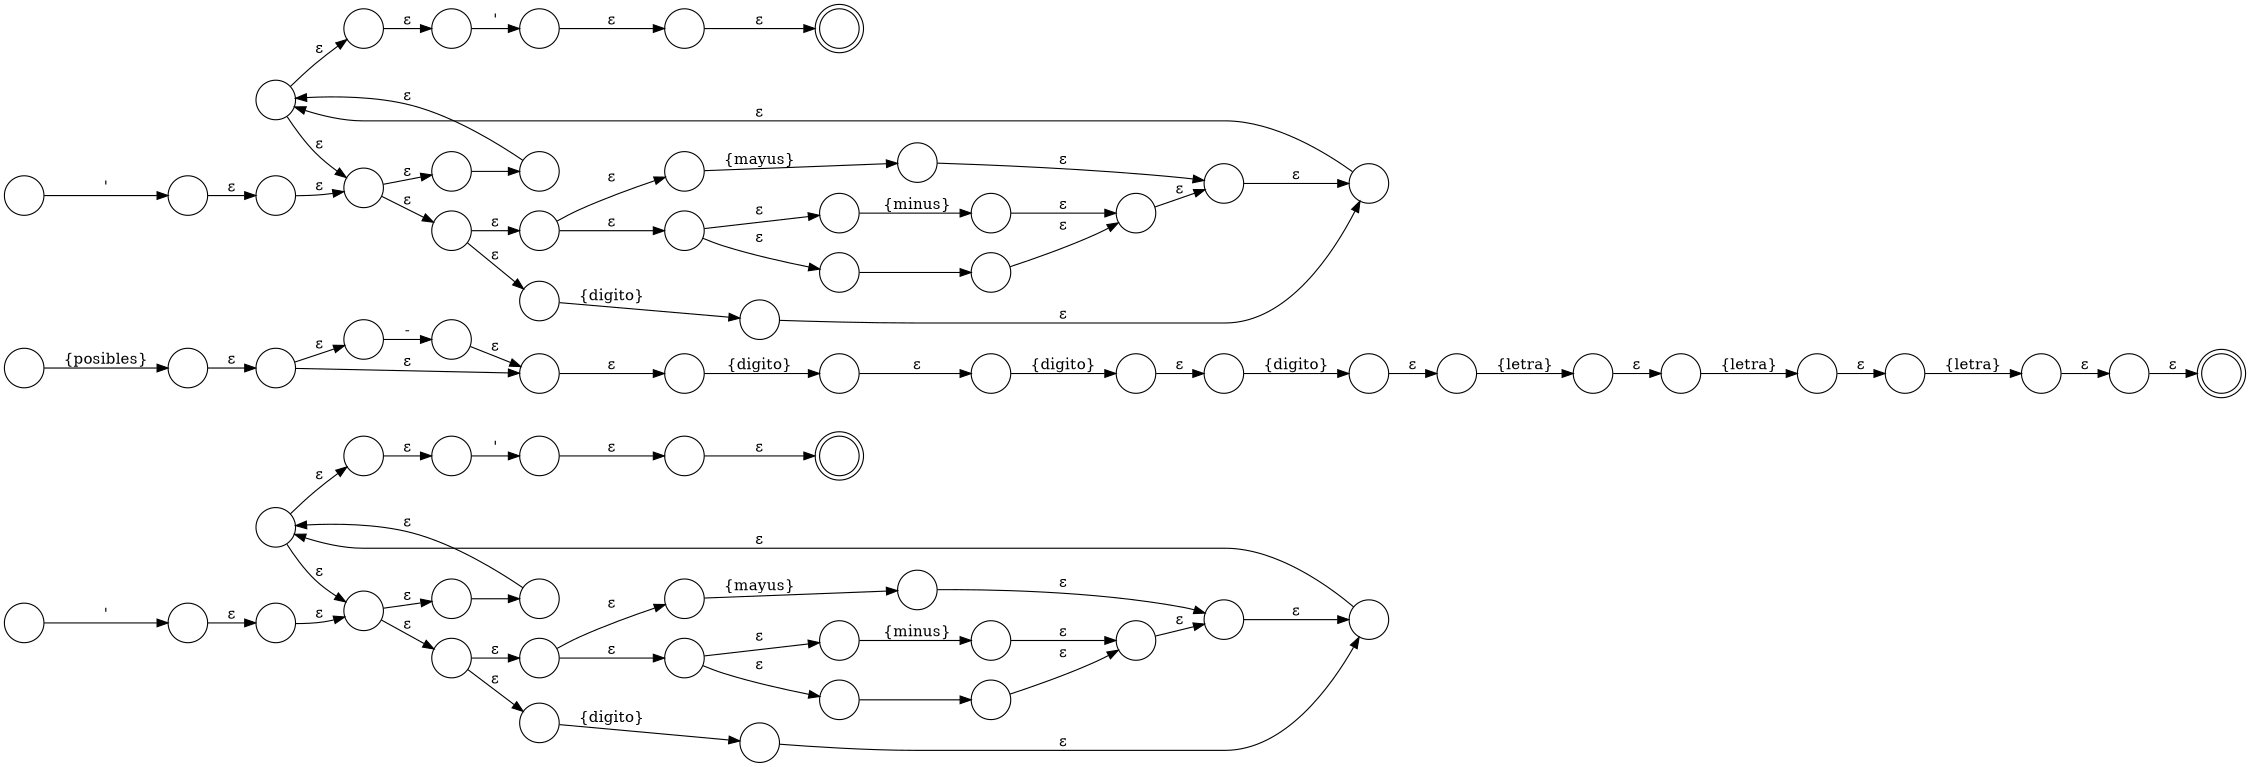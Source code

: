 digraph G{
rankdir=LR
node[shape=circle]
size="15"
0[label=""]1[label=""]0 -> 1 [label=ε]
1[shape = doublecircle];
2[label=""]3[label=""]2 -> 3 [label="\'"]
4[label=""]5[label=""]4 -> 5 [label=" "]
6[label=""]7[label=""]6 -> 7 [label="\{digito\}"]
8[label=""]9[label=""]8 -> 9 [label="\{mayus\}"]
10[label=""]11[label=""]10 -> 11 [label="\{minus\}"]
12[label=""]13[label=""]12 -> 13 [label="\n"]
14[label=""]15[label=""]14 -> 12 [label=ε]
14 -> 10 [label=ε]
13 -> 15 [label=ε]
11 -> 15 [label=ε]
16[label=""]17[label=""]16 -> 14 [label=ε]
16 -> 8 [label=ε]
15 -> 17 [label=ε]
9 -> 17 [label=ε]
18[label=""]19[label=""]18 -> 16 [label=ε]
18 -> 6 [label=ε]
17 -> 19 [label=ε]
7 -> 19 [label=ε]
20[label=""]21[label=""]20 -> 18 [label=ε]
20 -> 4 [label=ε]
19 -> 21 [label=ε]
5 -> 21 [label=ε]
22[label=""]23[label=""]21 -> 23 [label=ε]
22 -> 20 [label=ε]
21 -> 20 [label=ε]
23 -> 2 [label=ε]
24[label=""]25[label=""]24 -> 25 [label="\'"]
25 -> 22 [label=ε]
3 -> 0 [label=ε]
26[label=""]27[label=""]26 -> 27 [label=ε]
27[shape = doublecircle];
28[label=""]29[label=""]28 -> 29 [label="\{letra\}"]
30[label=""]31[label=""]30 -> 31 [label="\{letra\}"]
31 -> 28 [label=ε]
32[label=""]33[label=""]32 -> 33 [label="\{letra\}"]
33 -> 30 [label=ε]
34[label=""]35[label=""]34 -> 35 [label="\{digito\}"]
35 -> 32 [label=ε]
36[label=""]37[label=""]36 -> 37 [label="\{digito\}"]
37 -> 34 [label=ε]
38[label=""]39[label=""]38 -> 39 [label="\{digito\}"]
39 -> 36 [label=ε]
40[label=""]41[label=""]40 -> 41 [label="-"]
42[label=""]43[label=""]42 -> 43 [label=ε]
41 -> 43 [label=ε]
42 -> 40 [label=ε]
43 -> 38 [label=ε]
44[label=""]45[label=""]44 -> 45 [label="\{posibles\}"]
45 -> 42 [label=ε]
29 -> 26 [label=ε]
46[label=""]47[label=""]46 -> 47 [label=ε]
47[shape = doublecircle];
48[label=""]49[label=""]48 -> 49 [label="\'"]
50[label=""]51[label=""]50 -> 51 [label=" "]
52[label=""]53[label=""]52 -> 53 [label="\{digito\}"]
54[label=""]55[label=""]54 -> 55 [label="\{mayus\}"]
56[label=""]57[label=""]56 -> 57 [label="\{minus\}"]
58[label=""]59[label=""]58 -> 59 [label="\n"]
60[label=""]61[label=""]60 -> 58 [label=ε]
60 -> 56 [label=ε]
59 -> 61 [label=ε]
57 -> 61 [label=ε]
62[label=""]63[label=""]62 -> 60 [label=ε]
62 -> 54 [label=ε]
61 -> 63 [label=ε]
55 -> 63 [label=ε]
64[label=""]65[label=""]64 -> 62 [label=ε]
64 -> 52 [label=ε]
63 -> 65 [label=ε]
53 -> 65 [label=ε]
66[label=""]67[label=""]66 -> 64 [label=ε]
66 -> 50 [label=ε]
65 -> 67 [label=ε]
51 -> 67 [label=ε]
68[label=""]69[label=""]67 -> 69 [label=ε]
68 -> 66 [label=ε]
67 -> 66 [label=ε]
69 -> 48 [label=ε]
70[label=""]71[label=""]70 -> 71 [label="\'"]
71 -> 68 [label=ε]
49 -> 46 [label=ε]

}
